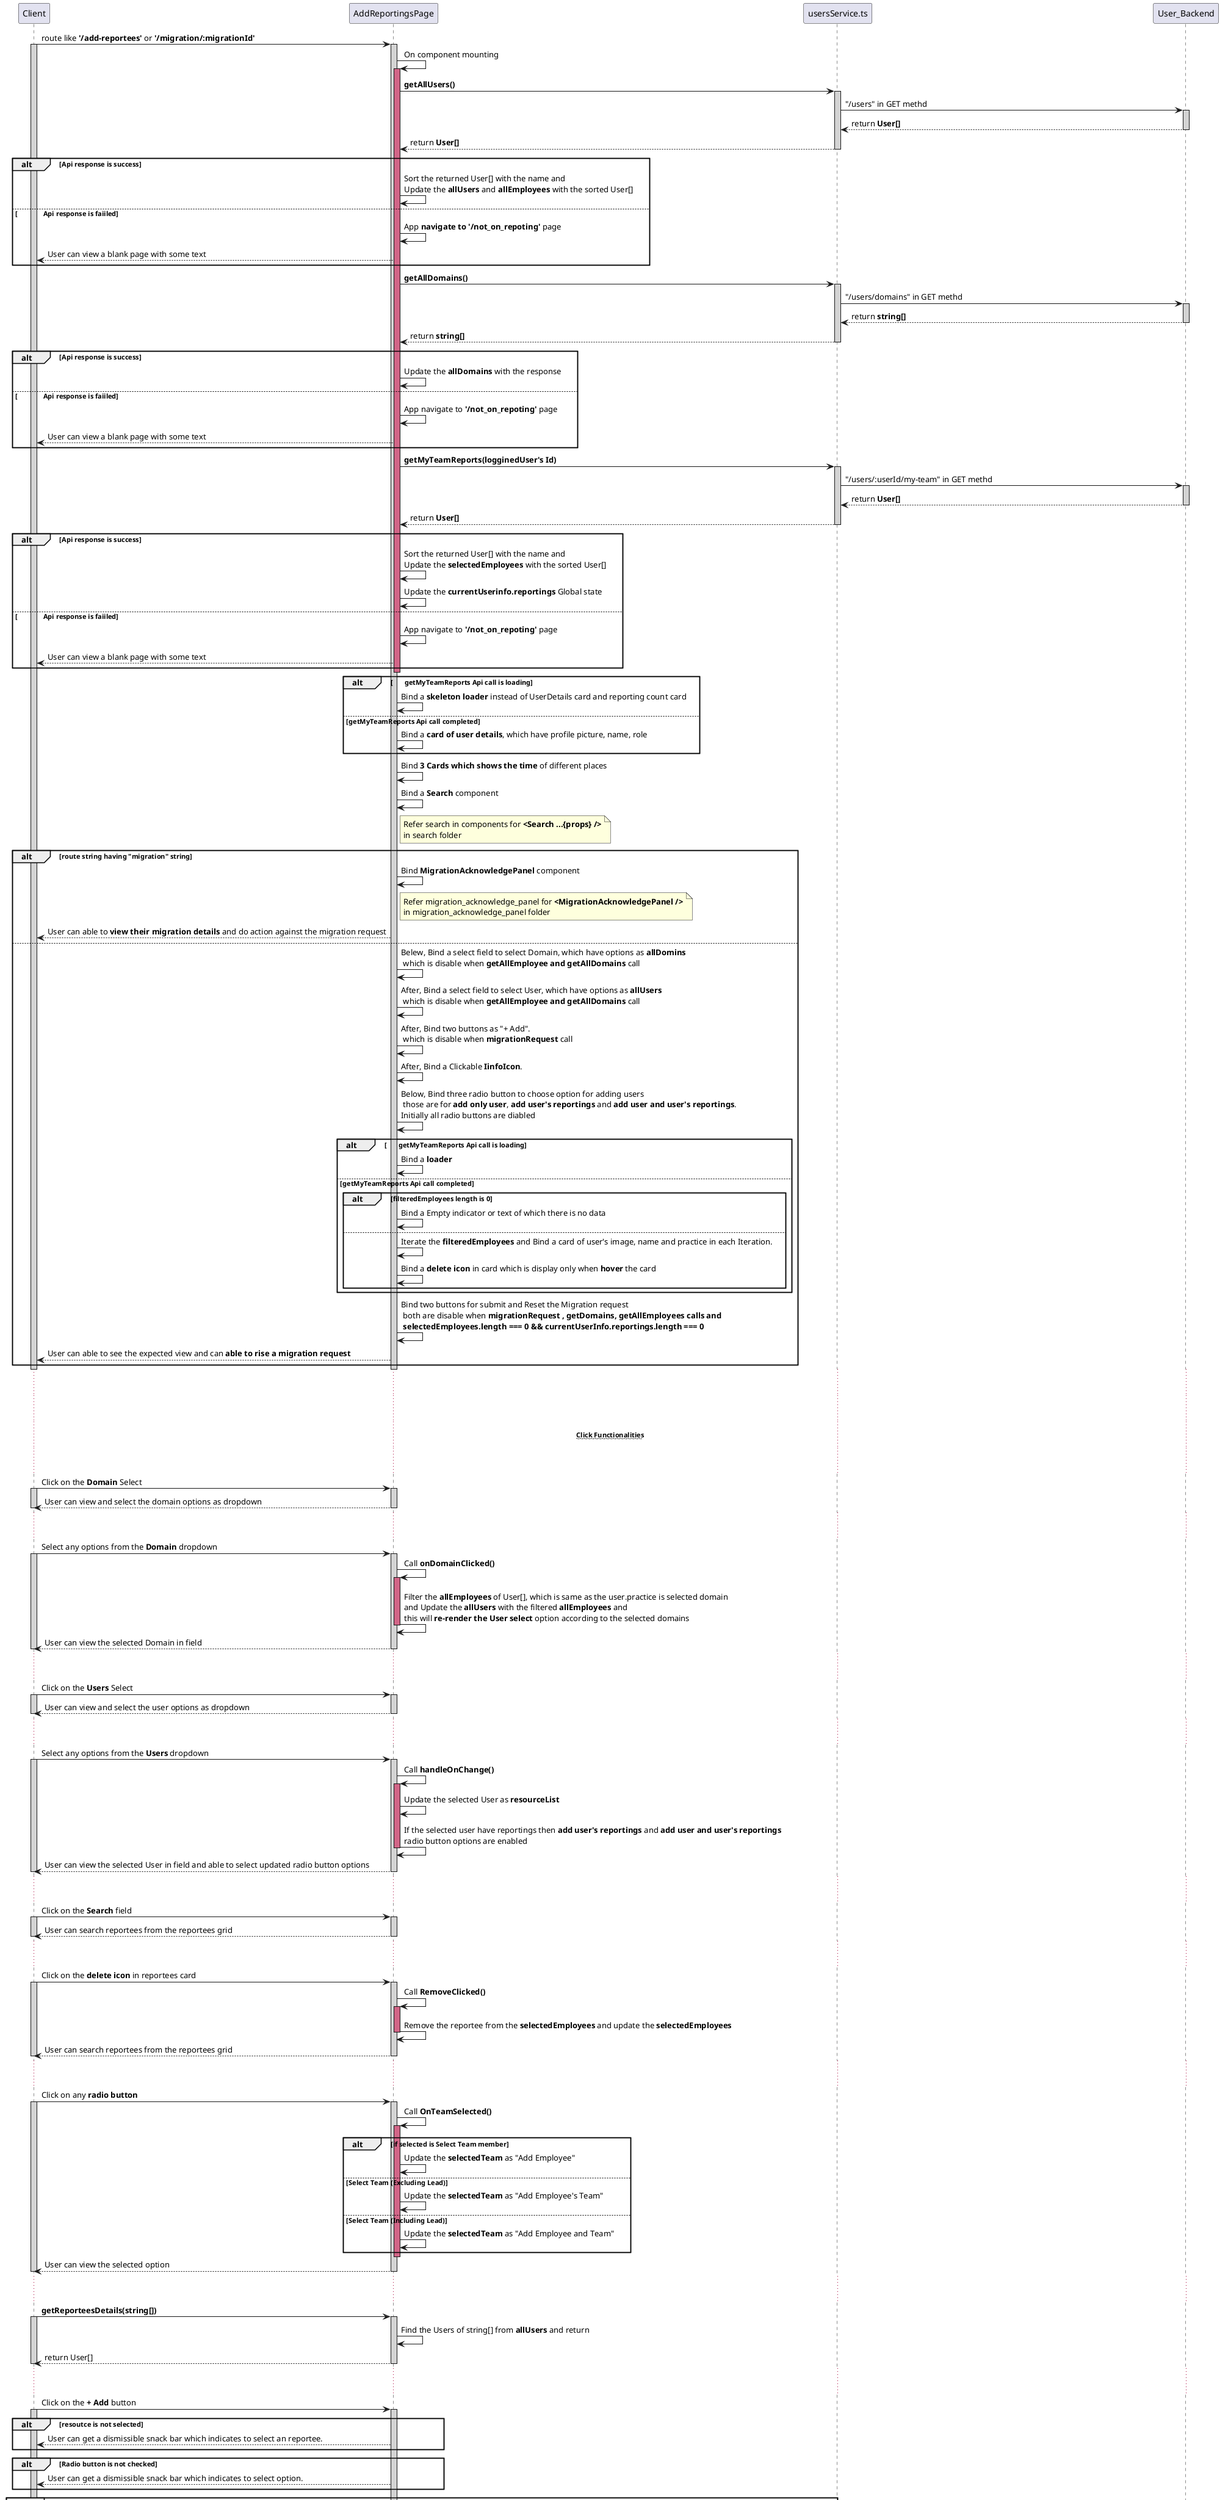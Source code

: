 @startuml AddReportingsPage Sequence Diagram 

participant Client 
participant AddReportingsPage

Client -> AddReportingsPage : route like **'/add-reportees'** or **'/migration/:migrationId'**
activate Client #D3D3D3
activate AddReportingsPage #D3D3D3
    AddReportingsPage -> AddReportingsPage : On component mounting
    activate AddReportingsPage #D16587
        AddReportingsPage -> usersService.ts : **getAllUsers()**
        activate usersService.ts #D3D3D3
            usersService.ts -> User_Backend : "/users" in GET methd
            activate User_Backend #D3D3D3
                usersService.ts <-- User_Backend : return **User[]**
            deactivate User_Backend
            AddReportingsPage <-- usersService.ts : return **User[]**
        deactivate usersService.ts
        alt Api response is success 
            AddReportingsPage -> AddReportingsPage : Sort the returned User[] with the name and\nUpdate the **allUsers** and **allEmployees** with the sorted User[]
        else \t\tApi response is faiiled
            AddReportingsPage -> AddReportingsPage : App **navigate to '/not_on_repoting'** page
            Client <-- AddReportingsPage : User can view a blank page with some text
        end
        AddReportingsPage -> usersService.ts : **getAllDomains()**
        activate usersService.ts #D3D3D3
            usersService.ts -> User_Backend : "/users/domains" in GET methd
            activate User_Backend #D3D3D3
                usersService.ts <-- User_Backend : return **string[]**
            deactivate User_Backend
            AddReportingsPage <-- usersService.ts : return **string[]**
        deactivate usersService.ts
        alt Api response is success 
            AddReportingsPage -> AddReportingsPage : Update the **allDomains** with the response
        else \t\tApi response is faiiled
            AddReportingsPage -> AddReportingsPage : App navigate to **'/not_on_repoting'** page
            Client <-- AddReportingsPage : User can view a blank page with some text
        end
        AddReportingsPage -> usersService.ts : **getMyTeamReports(logginedUser's Id)**
        activate usersService.ts #D3D3D3
            usersService.ts -> User_Backend : "/users/:userId/my-team" in GET methd
            activate User_Backend #D3D3D3
                usersService.ts <-- User_Backend : return **User[]**
            deactivate User_Backend
            AddReportingsPage <-- usersService.ts : return **User[]**
        deactivate usersService.ts
        alt Api response is success 
            AddReportingsPage -> AddReportingsPage : Sort the returned User[] with the name and\nUpdate the **selectedEmployees** with the sorted User[]
            AddReportingsPage -> AddReportingsPage : Update the **currentUserinfo.reportings** Global state
        else \t\tApi response is faiiled
            AddReportingsPage -> AddReportingsPage : App navigate to **'/not_on_repoting'** page
            Client <-- AddReportingsPage : User can view a blank page with some text
        end
    deactivate AddReportingsPage
    alt \tgetMyTeamReports Api call is loading
        AddReportingsPage -> AddReportingsPage : Bind a **skeleton loader** instead of UserDetails card and reporting count card
    else getMyTeamReports Api call completed
        AddReportingsPage -> AddReportingsPage : Bind a **card of user details**, which have profile picture, name, role
    end 
    AddReportingsPage -> AddReportingsPage : Bind **3 Cards which shows the time** of different places
    AddReportingsPage -> AddReportingsPage : Bind a **Search** component 
    note right of AddReportingsPage : Refer search in components for **<Search ...{props} />**\nin search folder
    alt route string having "migration" string
        AddReportingsPage -> AddReportingsPage : Bind **MigrationAcknowledgePanel** component
        note right of AddReportingsPage : Refer migration_acknowledge_panel for **<MigrationAcknowledgePanel />**\nin migration_acknowledge_panel folder
        Client <-- AddReportingsPage : User can able to **view their migration details** and do action against the migration request
    else 
        AddReportingsPage -> AddReportingsPage : Belew, Bind a select field to select Domain, which have options as **allDomins**\n which is disable when **getAllEmployee and getAllDomains** call 
        AddReportingsPage -> AddReportingsPage : After, Bind a select field to select User, which have options as **allUsers**\n which is disable when **getAllEmployee and getAllDomains** call
        AddReportingsPage -> AddReportingsPage : After, Bind two buttons as "+ Add". \n which is disable when **migrationRequest** call
        AddReportingsPage -> AddReportingsPage : After, Bind a Clickable **IinfoIcon**.
        AddReportingsPage -> AddReportingsPage : Below, Bind three radio button to choose option for adding users \n those are for **add only user**, **add user's reportings** and **add user and user's reportings**. \nInitially all radio buttons are diabled
        alt \tgetMyTeamReports Api call is loading 
            AddReportingsPage -> AddReportingsPage : Bind a **loader** 
        else getMyTeamReports Api call completed
            alt filteredEmployees length is 0
                AddReportingsPage -> AddReportingsPage : Bind a Empty indicator or text of which there is no data
            else 
                AddReportingsPage -> AddReportingsPage : Iterate the **filteredEmployees** and Bind a card of user's image, name and practice in each Iteration.
                AddReportingsPage -> AddReportingsPage : Bind a **delete icon** in card which is display only when **hover** the card
            end
        end 
        AddReportingsPage -> AddReportingsPage : Bind two buttons for submit and Reset the Migration request\n both are disable when **migrationRequest , getDomains, getAllEmployees calls and **\n **selectedEmployees.length === 0 && currentUserInfo.reportings.length === 0 **
        Client <-- AddReportingsPage : User can able to see the expected view and can **able to rise a migration request**
    end 
deactivate AddReportingsPage
deactivate Client


... ...
... ...
...~~**Click Functionalities**~~...

... ...

Client -> AddReportingsPage : Click on the **Domain** Select 
activate Client #D3D3D3
activate AddReportingsPage #D3D3D3
    Client <-- AddReportingsPage : User can view and select the domain options as dropdown
deactivate AddReportingsPage
deactivate Client

... ...

Client -> AddReportingsPage : Select any options from the **Domain** dropdown 
activate Client #D3D3D3
activate AddReportingsPage #D3D3D3
    AddReportingsPage -> AddReportingsPage : Call **onDomainClicked()**
    activate AddReportingsPage #D16587
        AddReportingsPage -> AddReportingsPage : Filter the **allEmployees** of User[], which is same as the user.practice is selected domain \nand Update the **allUsers** with the filtered **allEmployees** and \nthis will **re-render the User select** option according to the selected domains
    deactivate AddReportingsPage
    Client <-- AddReportingsPage : User can view the selected Domain in field
deactivate AddReportingsPage
deactivate Client

... ...

Client -> AddReportingsPage : Click on the **Users** Select 
activate Client #D3D3D3
activate AddReportingsPage #D3D3D3
    Client <-- AddReportingsPage : User can view and select the user options as dropdown
deactivate AddReportingsPage
deactivate Client

... ...

Client -> AddReportingsPage : Select any options from the **Users** dropdown
activate Client #D3D3D3
activate AddReportingsPage #D3D3D3
    AddReportingsPage -> AddReportingsPage : Call **handleOnChange()**
    activate AddReportingsPage #D16587
        AddReportingsPage -> AddReportingsPage : Update the selected User as **resourceList** 
        AddReportingsPage -> AddReportingsPage : If the selected user have reportings then **add user's reportings** and **add user and user's reportings** \nradio button options are enabled
    deactivate AddReportingsPage
    Client <-- AddReportingsPage : User can view the selected User in field and able to select updated radio button options
deactivate AddReportingsPage
deactivate Client

... ...

Client -> AddReportingsPage : Click on the **Search** field 
activate Client #D3D3D3
activate AddReportingsPage #D3D3D3
    Client <-- AddReportingsPage : User can search reportees from the reportees grid
deactivate AddReportingsPage
deactivate Client

... ...

Client -> AddReportingsPage : Click on the **delete icon** in reportees card 
activate Client #D3D3D3
activate AddReportingsPage #D3D3D3
    AddReportingsPage -> AddReportingsPage : Call **RemoveClicked()**
    activate AddReportingsPage #D16587
        AddReportingsPage -> AddReportingsPage : Remove the reportee from the **selectedEmployees** and update the **selectedEmployees** 
    deactivate AddReportingsPage
    Client <-- AddReportingsPage : User can search reportees from the reportees grid
deactivate AddReportingsPage
deactivate Client

... ...

Client -> AddReportingsPage : Click on any **radio button**
activate Client #D3D3D3
activate AddReportingsPage #D3D3D3
    AddReportingsPage -> AddReportingsPage : Call **OnTeamSelected()**
    activate AddReportingsPage #D16587
        alt if selected is Select Team member
            AddReportingsPage -> AddReportingsPage : Update the **selectedTeam** as "Add Employee"
        else Select Team (Excluding Lead) 
            AddReportingsPage -> AddReportingsPage : Update the **selectedTeam** as "Add Employee's Team"
        else Select Team (Including Lead)
            AddReportingsPage -> AddReportingsPage : Update the **selectedTeam** as "Add Employee and Team"
        end
    deactivate AddReportingsPage
    Client <-- AddReportingsPage : User can view the selected option
deactivate AddReportingsPage
deactivate Client
... ...

Client -> AddReportingsPage : **getReporteesDetails(string[])**
activate Client #D3D3D3
activate AddReportingsPage #D3D3D3
    AddReportingsPage -> AddReportingsPage : Find the Users of string[] from **allUsers** and return 
    Client <-- AddReportingsPage : return User[]
deactivate AddReportingsPage
deactivate Client

... ...

Client -> AddReportingsPage : Click on the **+ Add** button
activate Client #D3D3D3
activate AddReportingsPage #D3D3D3
    alt resoutce is not selected
        Client <-- AddReportingsPage : User can get a dismissible snack bar which indicates to select an reportee.
    end
    alt Radio button is not checked
        Client <-- AddReportingsPage : User can get a dismissible snack bar which indicates to select option.
    end
    alt selectedTeam is "Add Employee"
        alt resourceList is already present in the selectedEmployees and \ncurrent user is not resourceList
            Client <-- AddReportingsPage : User can get a dismissible snack bar which indicates like "user already in".
        else resourceList is not present in the selectedEmployees and \ncurrent user is not resourceList
            AddReportingsPage -> AddReportingsPage : Add the **resouseLIst** to the **selectedEmployees**
            Client <-- AddReportingsPage : User can get a dismissible snack bar which indicates as success
        else resourceList is a current user
            Client <-- AddReportingsPage : User can get a dismissible snack bar which indicates like "you cannot add you"
        end
        AddReportingsPage -> AddReportingsPage : Filter the **selectedEmployees** and remove the duplicates and Update **selectedEmployees** with filtered
    else selectedTeam is "Add Employee's Team"
        AddReportingsPage -> AddReportingsPage : Filter the **resourceList.reportings**, remove if resourceList.userId and current userId is present 
        AddReportingsPage -> AddReportingsPage : Declare a variable **employees** and call **getReporteesDetails with resourceList.reportings** and assign the value
        AddReportingsPage -> AddReportingsPage : Concatinate the **selectedEmployees and employees** and remove duplicates and update it in **selectedEmployees**
        AddReportingsPage -> AddReportingsPage : Find **newlyAddedEmployees** by filter the **filteredEmployees** with **selectedClonedEmployees**
        alt **newlyAddedEmployees** length is zero
            Client <-- AddReportingsPage : User can get a dismissible snack bar which indicates a error message
        end
        Client <-- AddReportingsPage : User can get a dismissible snack bar which indicates a success message
    else selectedTeam is "Add Employee and Team"
        AddReportingsPage -> AddReportingsPage : Filter the **resourceList.reportings**, remove if current userId is present 
        AddReportingsPage -> AddReportingsPage : Declare a variable **employees** and call **getReporteesDetails with resourceList.reportings** and assign the value
        AddReportingsPage -> AddReportingsPage : Concatinate the **selectedEmployees and employees** and remove duplicates and update it in **selectedEmployees**
        AddReportingsPage -> AddReportingsPage : Find **newlyAddedEmployees** by filter the **filteredEmployees** with **selectedClonedEmployees**
        alt **newlyAddedEmployees** length is zero
            Client <-- AddReportingsPage : User can get a dismissible snack bar which indicates a error message
        end
        Client <-- AddReportingsPage : User can get a dismissible snack bar which indicates a success message
    end
    AddReportingsPage -> AddReportingsPage : Update the **resourceList** with emptyUser which have no value\nand Update the **selectedDomain** as []
    Client <-- AddReportingsPage : User can view the selected users in grid
deactivate AddReportingsPage
deactivate Client


... ...

Client -> AddReportingsPage : Click on **Reset** Button
activate Client #D3D3D3
activate AddReportingsPage #D3D3D3
    AddReportingsPage -> AddReportingsPage : Call **cancelMigration()**
    activate AddReportingsPage #D16587
        AddReportingsPage -> AddReportingsPage : Sort the data which we are previously fetched for the loggined users reporting\n Update the **selectedEmployees** with sorted User[]
    deactivate AddReportingsPage
    Client <-- AddReportingsPage : User can view their reportings or removed selected reportees from grid.
deactivate AddReportingsPage
deactivate Client


... ...

Client -> AddReportingsPage : Click on **Send Request** button
activate Client #D3D3D3
activate AddReportingsPage #D3D3D3
    AddReportingsPage -> AddReportingsPage : Call **onSendRequestClicked()**
    activate AddReportingsPage #D16587
        AddReportingsPage -> AddReportingsPage : Find the loggined user from **allUsers** and assign it into a **Reporter** variable and\n **filter the reportings of the Reporter** by removing their "Id"
        AddReportingsPage -> AddReportingsPage : Loop the **selectedEmployees** and form an new array **selectedUserIds** with the userId of all users \nfrom **selectedEmployees** array
        alt loggined User's filtered reportings array is same as selectedUserIds
            Client <-- AddReportingsPage : User can get a dismissible snack bar which indicates a failure message
        else 
            AddReportingsPage -> AddReportingsPage : Form an **RequestedData** in type of **reporteeMigration** with **Reporter and selectedEmployees**
            AddReportingsPage -> usersService.ts : **sendReporteeMigrationRequest(RequestedData, loggined user's userId)**
            activate usersService.ts #D3D3D3
                usersService.ts -> usersService.ts : Create a new object **requestBody** with **toUser as RequestData.toUser**
                usersService.ts -> usersService.ts : Iterate the **RequestData.reportees of User[]** and form a new array of **User.userId** and \nassign the value to **requestBody.reportees**
                usersService.ts -> User_Backend : **"/users/:userId/reportee-migration/request"** in POST Method \nwith **RequestedData in Body**
                activate User_Backend #D3D3D3
                    return return AxiosReponse
                deactivate User_Backend
                AddReportingsPage <-- usersService.ts : return AxiosResponse
            deactivate usersService.ts
            alt is success response 
                Client <-- AddReportingsPage : User can get a dismissible snack bar which indicates a success message
            else 
                Client <-- AddReportingsPage : User can get a dismissible snack bar which indicates a failure message
            end
        end
    deactivate AddReportingsPage
    Client <-- AddReportingsPage : User can View the response of their migration request.
deactivate AddReportingsPage
deactivate Client

... ...

Client -> AddReportingsPage : User Click on the **InfoIcon**
activate Client #D3D3D3
activate AddReportingsPage #D3D3D3
    AddReportingsPage -> AddReportingsPage : It enables the **popoverContent**
    Client <-- AddReportingsPage : User can view a popover box that having an info
deactivate AddReportingsPage
deactivate Client

... ...
... ...
...~~**Change Functionalities**~~...
... ...


Client -> AddReportingsPage : Entering values on **Domain** select field
activate Client #D3D3D3
activate AddReportingsPage #D3D3D3
    AddReportingsPage -> AddReportingsPage : Filter the domins with entered text 
    Client <-- AddReportingsPage : User can have the suggestion with serched domain
deactivate AddReportingsPage
deactivate Client

... ...


Client -> AddReportingsPage : Entering values on **User** select field
activate Client #D3D3D3
activate AddReportingsPage #D3D3D3
    AddReportingsPage -> AddReportingsPage : Filter the users with entered text
    Client <-- AddReportingsPage : User can have the suggestion with serched user
deactivate AddReportingsPage
deactivate Client


... ...


Client -> AddReportingsPage : Entering values on **Search** field of reportees or selected employees
activate Client #D3D3D3
activate AddReportingsPage #D3D3D3
    AddReportingsPage -> AddReportingsPage : **handleViewReporteesSearch(search input)**
    activate AddReportingsPage #D16587
        AddReportingsPage -> AddReportingsPage : Filter the **selectedEmployee** oF User[] with User.name includes the search text\n Update the **filteredEmployees** with filtered User[]
    deactivate AddReportingsPage
    Client <-- AddReportingsPage : User can view the searched users in reportees Grid.
deactivate AddReportingsPage
deactivate Client

... ...


Client -> AddReportingsPage : Entering values on **Domain** select field 
activate Client #D3D3D3
activate AddReportingsPage #D3D3D3
    AddReportingsPage -> AddReportingsPage : Filter the **Domains** with search text and populate the suggestions
    Client <-- AddReportingsPage : User can view the suggestions in dropdown.
deactivate AddReportingsPage
deactivate Client

... ...


Client -> AddReportingsPage : Entering values on **Reportees** select field 
activate Client #D3D3D3
activate AddReportingsPage #D3D3D3
    AddReportingsPage -> AddReportingsPage : Filter the **Reprtees** list with search text and populate the suggestions
    Client <-- AddReportingsPage : User can view the suggestions in dropdown.
deactivate AddReportingsPage
deactivate Client

@enduml